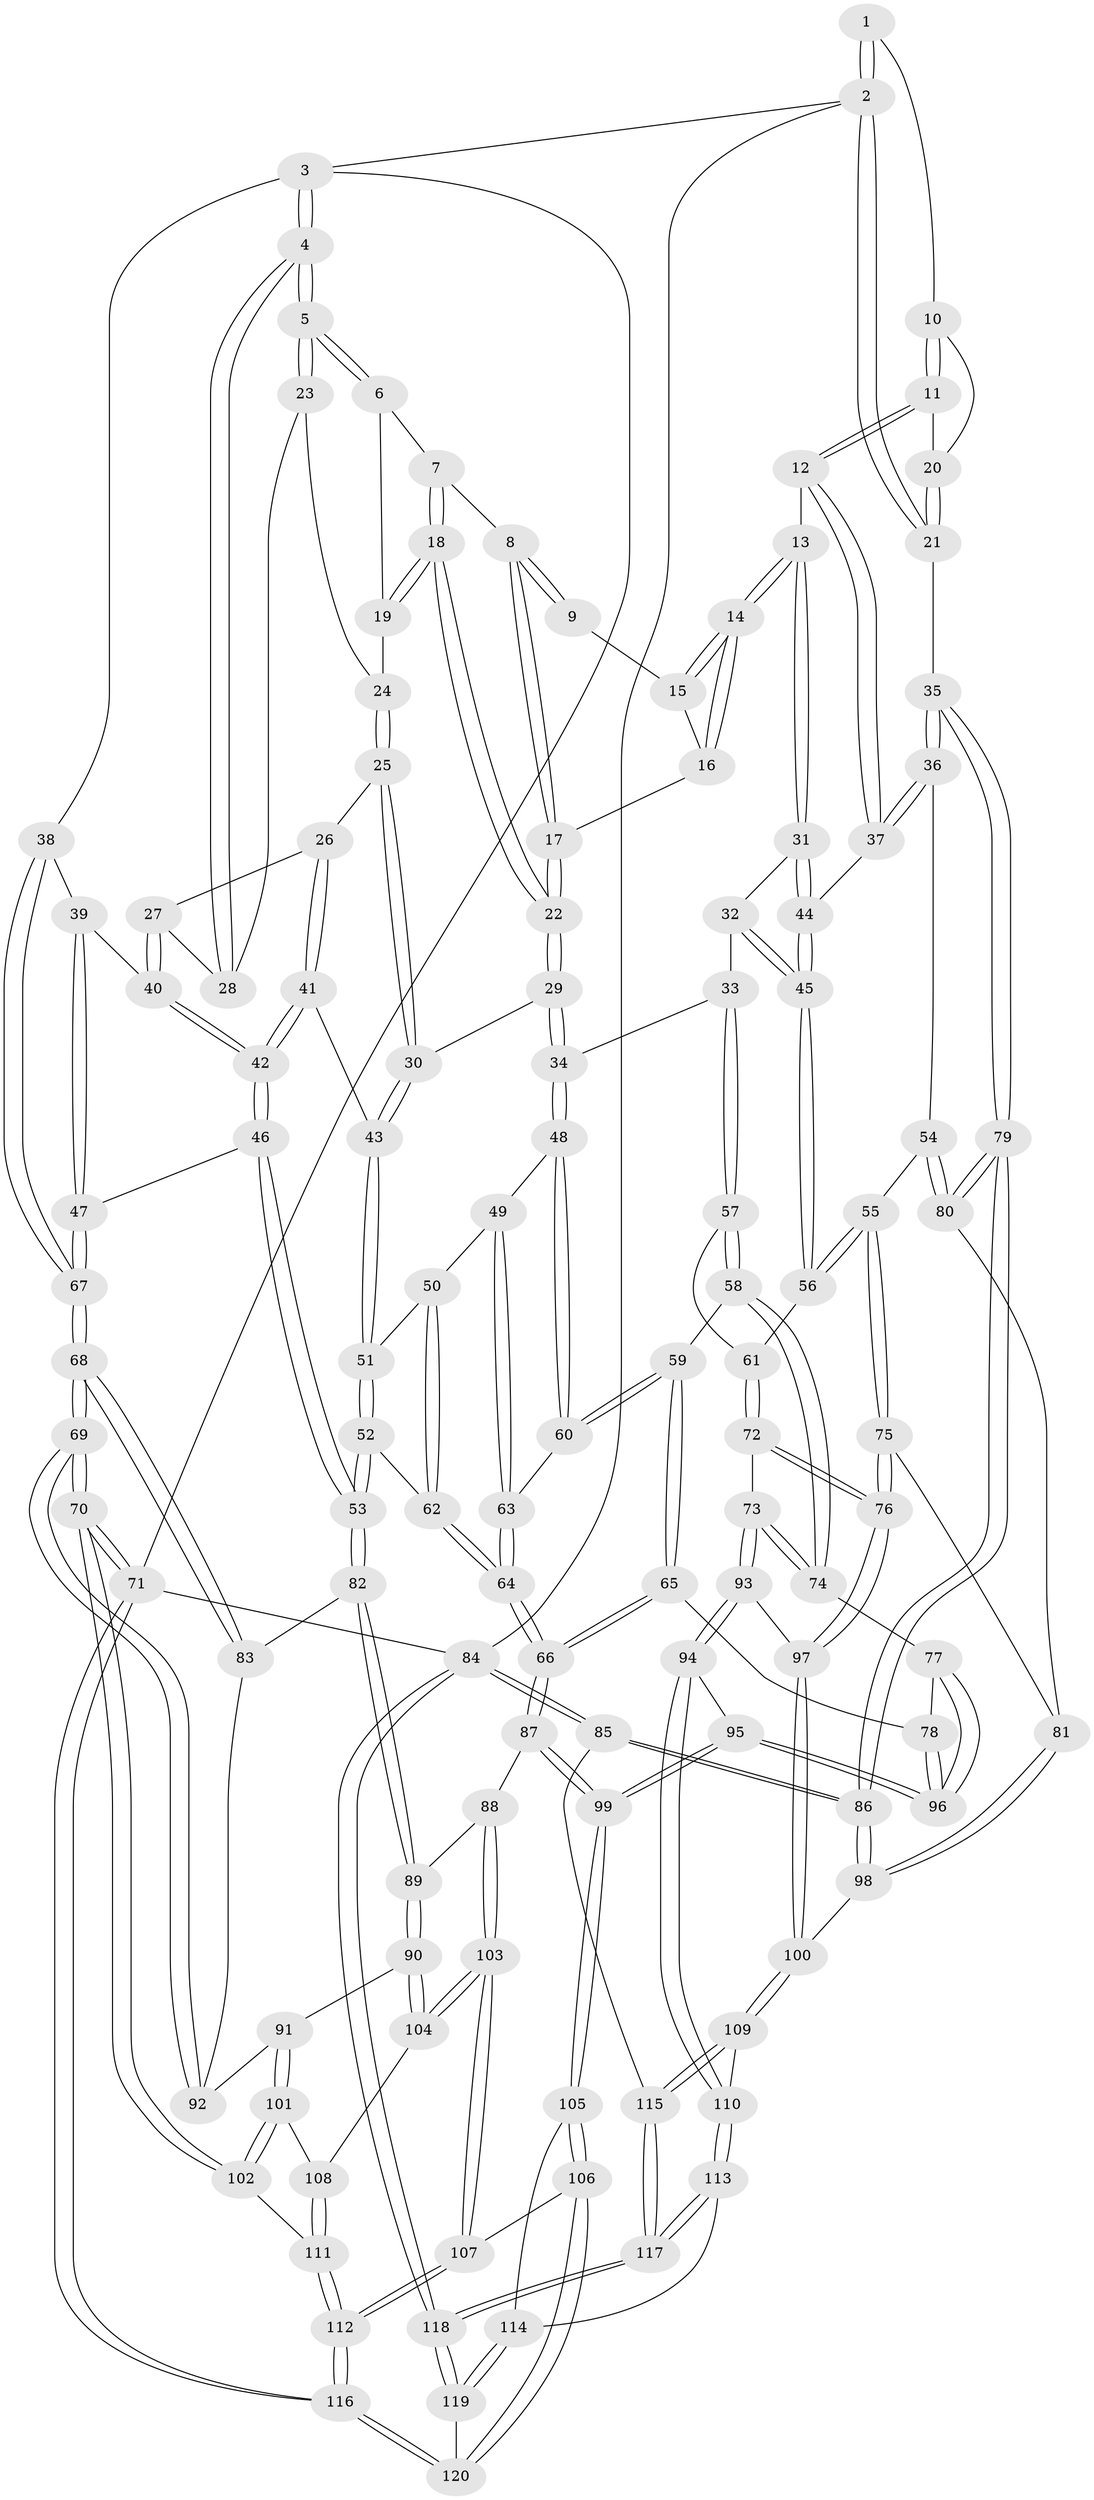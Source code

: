 // Generated by graph-tools (version 1.1) at 2025/01/03/09/25 05:01:29]
// undirected, 120 vertices, 297 edges
graph export_dot {
graph [start="1"]
  node [color=gray90,style=filled];
  1 [pos="+0.8954822127327026+0"];
  2 [pos="+1+0"];
  3 [pos="+0+0"];
  4 [pos="+0+0"];
  5 [pos="+0+0"];
  6 [pos="+0.3794051999174259+0"];
  7 [pos="+0.5659895110576832+0"];
  8 [pos="+0.6334428648189343+0"];
  9 [pos="+0.794975485532103+0"];
  10 [pos="+0.9096655127147757+0"];
  11 [pos="+0.8553861773378142+0.1827416089457096"];
  12 [pos="+0.8510573355802357+0.1926564058742892"];
  13 [pos="+0.8168619040142411+0.18396110142962235"];
  14 [pos="+0.8011097538833544+0.1717758310550367"];
  15 [pos="+0.7950231155696474+0"];
  16 [pos="+0.7272015095498815+0.15003171207395058"];
  17 [pos="+0.6438632709317945+0.12884442696522194"];
  18 [pos="+0.4724747117791833+0.1491686971850731"];
  19 [pos="+0.35893901798952516+0.03281853129252359"];
  20 [pos="+0.9537422017142128+0.05883550560790755"];
  21 [pos="+1+0.1668613442433591"];
  22 [pos="+0.506864895655689+0.22744019706140944"];
  23 [pos="+0.22737164685633804+0.12296008478317877"];
  24 [pos="+0.23685542120989886+0.12461746135556713"];
  25 [pos="+0.2935507840615828+0.19346298087922037"];
  26 [pos="+0.23032650514388486+0.28644853859832387"];
  27 [pos="+0.13581136216868533+0.24036920356286884"];
  28 [pos="+0.14051857683999977+0.2257028037334162"];
  29 [pos="+0.5064872301595705+0.2285072186830979"];
  30 [pos="+0.3853072880827176+0.23980851632058714"];
  31 [pos="+0.717151513349442+0.3071130471419833"];
  32 [pos="+0.7097636173136496+0.31509573725682816"];
  33 [pos="+0.6644511490936031+0.34072812025866295"];
  34 [pos="+0.5165365947083006+0.26000067548726824"];
  35 [pos="+1+0.27440805446234023"];
  36 [pos="+1+0.2786958072834657"];
  37 [pos="+0.8991522332540219+0.23081473828623922"];
  38 [pos="+0+0.17912521613146168"];
  39 [pos="+0+0.2512109616830777"];
  40 [pos="+0.09705716455036677+0.27880515806686146"];
  41 [pos="+0.24756859639299927+0.33337934851673867"];
  42 [pos="+0.13524523246742567+0.40803232812894574"];
  43 [pos="+0.2984802853081757+0.34683561510357175"];
  44 [pos="+0.842741420214334+0.3511390810500018"];
  45 [pos="+0.8276420136697926+0.38904741502134216"];
  46 [pos="+0.12713940823023254+0.4460273109432689"];
  47 [pos="+0.07907673846527691+0.4408959523270443"];
  48 [pos="+0.4991427431009839+0.33044027045717034"];
  49 [pos="+0.3263474786873066+0.3914711296948354"];
  50 [pos="+0.31676587613347784+0.3891374104591626"];
  51 [pos="+0.3111912772614158+0.38153983502904565"];
  52 [pos="+0.14609637884732418+0.4785668171117535"];
  53 [pos="+0.14430916689377854+0.47846998085373393"];
  54 [pos="+0.8895971355938048+0.47540311776079647"];
  55 [pos="+0.8793491534470055+0.47586806723621056"];
  56 [pos="+0.8216943091490712+0.44238211694554874"];
  57 [pos="+0.6916534585412164+0.4381633348449968"];
  58 [pos="+0.63490176180575+0.4829359097972354"];
  59 [pos="+0.555353871531736+0.47770418535041426"];
  60 [pos="+0.49633944864595114+0.36984205692407135"];
  61 [pos="+0.763445198506955+0.4616497173060877"];
  62 [pos="+0.2927036804319335+0.5083632585078581"];
  63 [pos="+0.4132616444169159+0.4527910160269475"];
  64 [pos="+0.3781048052197013+0.5865468963146304"];
  65 [pos="+0.4950414726020315+0.5781258339237296"];
  66 [pos="+0.38314728365490125+0.5998222097046573"];
  67 [pos="+0+0.4696756889194245"];
  68 [pos="+0+0.4709622700496277"];
  69 [pos="+0+0.6890321017587092"];
  70 [pos="+0+0.9400017394813364"];
  71 [pos="+0+1"];
  72 [pos="+0.7575334847624906+0.5189022242982245"];
  73 [pos="+0.6831179854419539+0.6017983076833003"];
  74 [pos="+0.655255258754137+0.5933168709362051"];
  75 [pos="+0.8434669694411999+0.6449902824336295"];
  76 [pos="+0.8339568772744743+0.65513228097283"];
  77 [pos="+0.6502987720809291+0.5960912093878002"];
  78 [pos="+0.5086233992985869+0.586944632773683"];
  79 [pos="+1+0.5667856932719031"];
  80 [pos="+0.9799361683409219+0.5513483731869446"];
  81 [pos="+0.9176859000032219+0.621526252030041"];
  82 [pos="+0.12812355397466085+0.5458195539086889"];
  83 [pos="+0.09894881144087397+0.5694278785075325"];
  84 [pos="+1+1"];
  85 [pos="+1+0.7811904541901776"];
  86 [pos="+1+0.7811012754084857"];
  87 [pos="+0.36299986580668026+0.6507235523402348"];
  88 [pos="+0.3199011212917686+0.6651856345847553"];
  89 [pos="+0.2337870566147344+0.6704777065114771"];
  90 [pos="+0.18498659655747351+0.7200984360140995"];
  91 [pos="+0.08508385665949862+0.6955783196483201"];
  92 [pos="+0.05126130421299175+0.6397132799129709"];
  93 [pos="+0.6963446931043026+0.6154268180453973"];
  94 [pos="+0.629034966212044+0.7704917158451088"];
  95 [pos="+0.5888335740862903+0.7457530335182658"];
  96 [pos="+0.5871682420510608+0.7194785284969967"];
  97 [pos="+0.8158875013206308+0.6937775004119686"];
  98 [pos="+1+0.7435803408179609"];
  99 [pos="+0.4383652215907383+0.7824914469999654"];
  100 [pos="+0.8163454690131786+0.7058734092872552"];
  101 [pos="+0.0620647688113362+0.7547208326555545"];
  102 [pos="+0+0.8299657224108523"];
  103 [pos="+0.2537233834250244+0.8587771979560757"];
  104 [pos="+0.17518660720766235+0.7951235710141872"];
  105 [pos="+0.4182735835570741+0.8782429420195661"];
  106 [pos="+0.40313297213867505+0.8922771882881745"];
  107 [pos="+0.25573628185313585+0.8623920522283118"];
  108 [pos="+0.15448310133960566+0.8048302837493655"];
  109 [pos="+0.7812027489467277+0.8031037262416194"];
  110 [pos="+0.6388904153291542+0.7785814337823488"];
  111 [pos="+0.11877570592330554+0.8423385994654615"];
  112 [pos="+0.14090627347247725+1"];
  113 [pos="+0.5805367534288228+0.9060449566518604"];
  114 [pos="+0.5152957528580157+0.9136645259323176"];
  115 [pos="+0.7995154739423269+0.8482451031467289"];
  116 [pos="+0.03386501625359565+1"];
  117 [pos="+0.7995598143026703+1"];
  118 [pos="+0.8346771508075725+1"];
  119 [pos="+0.5874605011179501+1"];
  120 [pos="+0.3381650293915394+1"];
  1 -- 2;
  1 -- 2;
  1 -- 10;
  2 -- 3;
  2 -- 21;
  2 -- 21;
  2 -- 84;
  3 -- 4;
  3 -- 4;
  3 -- 38;
  3 -- 71;
  4 -- 5;
  4 -- 5;
  4 -- 28;
  4 -- 28;
  5 -- 6;
  5 -- 6;
  5 -- 23;
  5 -- 23;
  6 -- 7;
  6 -- 19;
  7 -- 8;
  7 -- 18;
  7 -- 18;
  8 -- 9;
  8 -- 9;
  8 -- 17;
  8 -- 17;
  9 -- 15;
  10 -- 11;
  10 -- 11;
  10 -- 20;
  11 -- 12;
  11 -- 12;
  11 -- 20;
  12 -- 13;
  12 -- 37;
  12 -- 37;
  13 -- 14;
  13 -- 14;
  13 -- 31;
  13 -- 31;
  14 -- 15;
  14 -- 15;
  14 -- 16;
  14 -- 16;
  15 -- 16;
  16 -- 17;
  17 -- 22;
  17 -- 22;
  18 -- 19;
  18 -- 19;
  18 -- 22;
  18 -- 22;
  19 -- 24;
  20 -- 21;
  20 -- 21;
  21 -- 35;
  22 -- 29;
  22 -- 29;
  23 -- 24;
  23 -- 28;
  24 -- 25;
  24 -- 25;
  25 -- 26;
  25 -- 30;
  25 -- 30;
  26 -- 27;
  26 -- 41;
  26 -- 41;
  27 -- 28;
  27 -- 40;
  27 -- 40;
  29 -- 30;
  29 -- 34;
  29 -- 34;
  30 -- 43;
  30 -- 43;
  31 -- 32;
  31 -- 44;
  31 -- 44;
  32 -- 33;
  32 -- 45;
  32 -- 45;
  33 -- 34;
  33 -- 57;
  33 -- 57;
  34 -- 48;
  34 -- 48;
  35 -- 36;
  35 -- 36;
  35 -- 79;
  35 -- 79;
  36 -- 37;
  36 -- 37;
  36 -- 54;
  37 -- 44;
  38 -- 39;
  38 -- 67;
  38 -- 67;
  39 -- 40;
  39 -- 47;
  39 -- 47;
  40 -- 42;
  40 -- 42;
  41 -- 42;
  41 -- 42;
  41 -- 43;
  42 -- 46;
  42 -- 46;
  43 -- 51;
  43 -- 51;
  44 -- 45;
  44 -- 45;
  45 -- 56;
  45 -- 56;
  46 -- 47;
  46 -- 53;
  46 -- 53;
  47 -- 67;
  47 -- 67;
  48 -- 49;
  48 -- 60;
  48 -- 60;
  49 -- 50;
  49 -- 63;
  49 -- 63;
  50 -- 51;
  50 -- 62;
  50 -- 62;
  51 -- 52;
  51 -- 52;
  52 -- 53;
  52 -- 53;
  52 -- 62;
  53 -- 82;
  53 -- 82;
  54 -- 55;
  54 -- 80;
  54 -- 80;
  55 -- 56;
  55 -- 56;
  55 -- 75;
  55 -- 75;
  56 -- 61;
  57 -- 58;
  57 -- 58;
  57 -- 61;
  58 -- 59;
  58 -- 74;
  58 -- 74;
  59 -- 60;
  59 -- 60;
  59 -- 65;
  59 -- 65;
  60 -- 63;
  61 -- 72;
  61 -- 72;
  62 -- 64;
  62 -- 64;
  63 -- 64;
  63 -- 64;
  64 -- 66;
  64 -- 66;
  65 -- 66;
  65 -- 66;
  65 -- 78;
  66 -- 87;
  66 -- 87;
  67 -- 68;
  67 -- 68;
  68 -- 69;
  68 -- 69;
  68 -- 83;
  68 -- 83;
  69 -- 70;
  69 -- 70;
  69 -- 92;
  69 -- 92;
  70 -- 71;
  70 -- 71;
  70 -- 102;
  70 -- 102;
  71 -- 116;
  71 -- 116;
  71 -- 84;
  72 -- 73;
  72 -- 76;
  72 -- 76;
  73 -- 74;
  73 -- 74;
  73 -- 93;
  73 -- 93;
  74 -- 77;
  75 -- 76;
  75 -- 76;
  75 -- 81;
  76 -- 97;
  76 -- 97;
  77 -- 78;
  77 -- 96;
  77 -- 96;
  78 -- 96;
  78 -- 96;
  79 -- 80;
  79 -- 80;
  79 -- 86;
  79 -- 86;
  80 -- 81;
  81 -- 98;
  81 -- 98;
  82 -- 83;
  82 -- 89;
  82 -- 89;
  83 -- 92;
  84 -- 85;
  84 -- 85;
  84 -- 118;
  84 -- 118;
  85 -- 86;
  85 -- 86;
  85 -- 115;
  86 -- 98;
  86 -- 98;
  87 -- 88;
  87 -- 99;
  87 -- 99;
  88 -- 89;
  88 -- 103;
  88 -- 103;
  89 -- 90;
  89 -- 90;
  90 -- 91;
  90 -- 104;
  90 -- 104;
  91 -- 92;
  91 -- 101;
  91 -- 101;
  93 -- 94;
  93 -- 94;
  93 -- 97;
  94 -- 95;
  94 -- 110;
  94 -- 110;
  95 -- 96;
  95 -- 96;
  95 -- 99;
  95 -- 99;
  97 -- 100;
  97 -- 100;
  98 -- 100;
  99 -- 105;
  99 -- 105;
  100 -- 109;
  100 -- 109;
  101 -- 102;
  101 -- 102;
  101 -- 108;
  102 -- 111;
  103 -- 104;
  103 -- 104;
  103 -- 107;
  103 -- 107;
  104 -- 108;
  105 -- 106;
  105 -- 106;
  105 -- 114;
  106 -- 107;
  106 -- 120;
  106 -- 120;
  107 -- 112;
  107 -- 112;
  108 -- 111;
  108 -- 111;
  109 -- 110;
  109 -- 115;
  109 -- 115;
  110 -- 113;
  110 -- 113;
  111 -- 112;
  111 -- 112;
  112 -- 116;
  112 -- 116;
  113 -- 114;
  113 -- 117;
  113 -- 117;
  114 -- 119;
  114 -- 119;
  115 -- 117;
  115 -- 117;
  116 -- 120;
  116 -- 120;
  117 -- 118;
  117 -- 118;
  118 -- 119;
  118 -- 119;
  119 -- 120;
}
